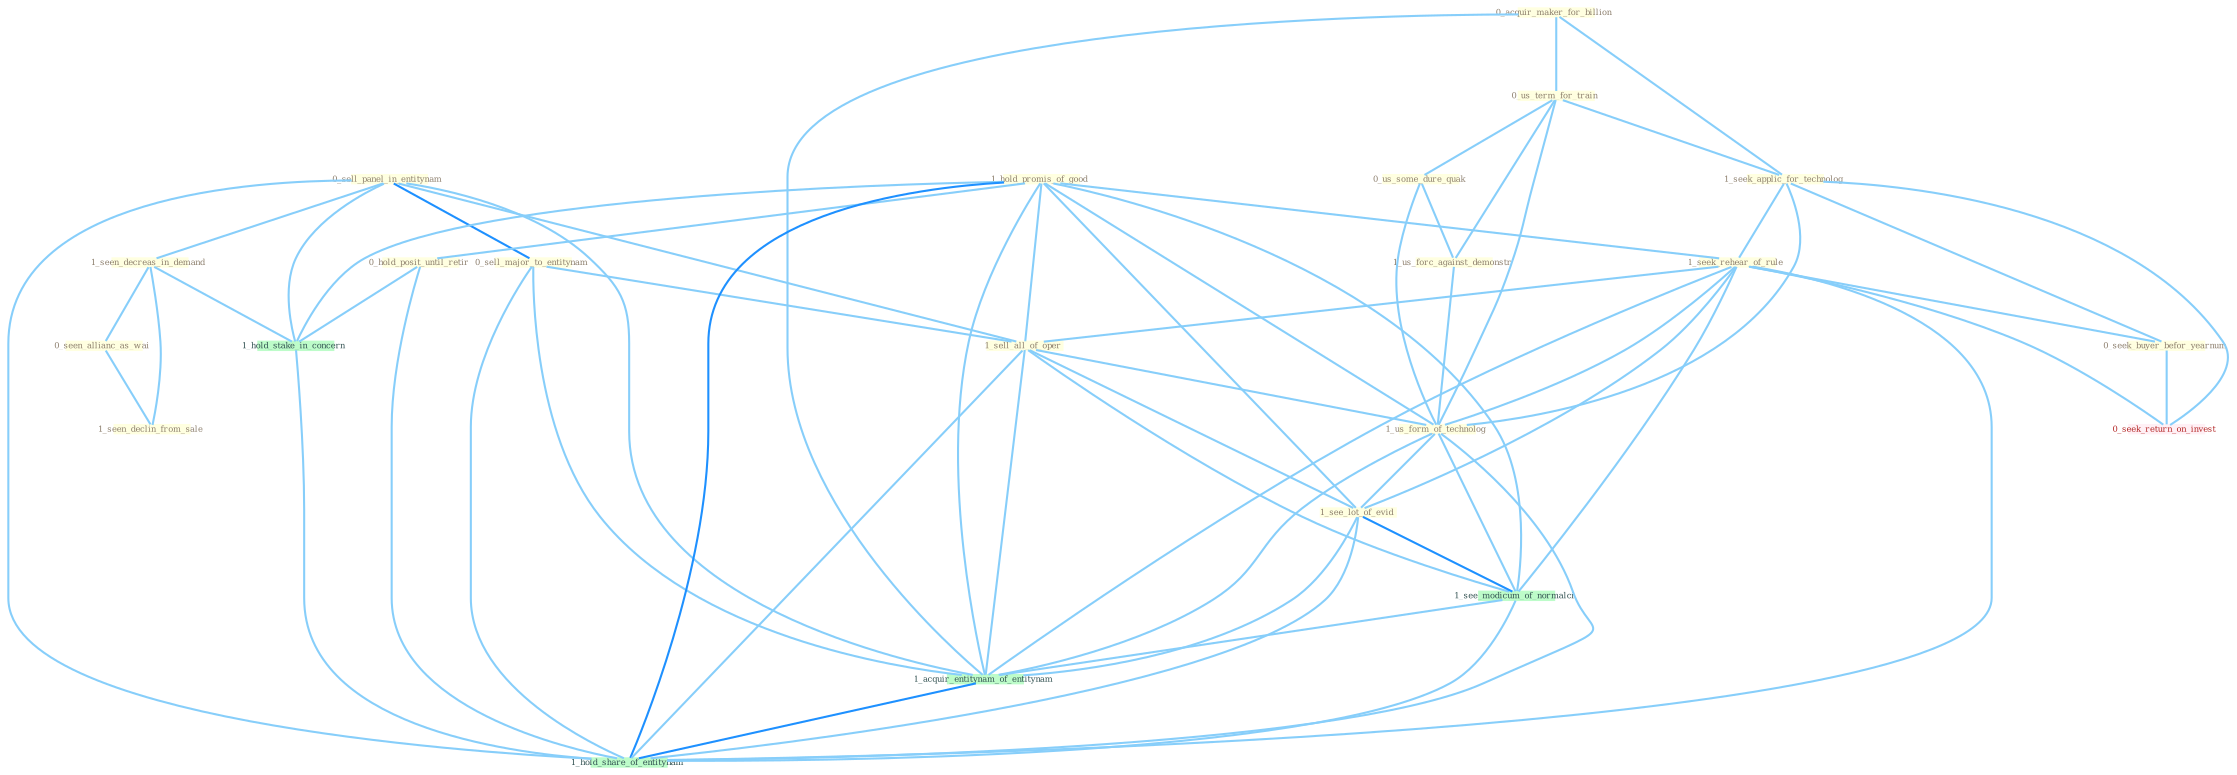 Graph G{ 
    node
    [shape=polygon,style=filled,width=.5,height=.06,color="#BDFCC9",fixedsize=true,fontsize=4,
    fontcolor="#2f4f4f"];
    {node
    [color="#ffffe0", fontcolor="#8b7d6b"] "0_sell_panel_in_entitynam " "0_sell_major_to_entitynam " "0_acquir_maker_for_billion " "0_us_term_for_train " "0_us_some_dure_quak " "1_seek_applic_for_technolog " "1_us_forc_against_demonstr " "1_hold_promis_of_good " "1_seek_rehear_of_rule " "1_sell_all_of_oper " "1_us_form_of_technolog " "0_seek_buyer_befor_yearnum " "0_hold_posit_until_retir " "1_seen_decreas_in_demand " "0_seen_allianc_as_wai " "1_seen_declin_from_sale " "1_see_lot_of_evid "}
{node [color="#fff0f5", fontcolor="#b22222"] "0_seek_return_on_invest "}
edge [color="#B0E2FF"];

	"0_sell_panel_in_entitynam " -- "0_sell_major_to_entitynam " [w="2", color="#1e90ff" , len=0.8];
	"0_sell_panel_in_entitynam " -- "1_sell_all_of_oper " [w="1", color="#87cefa" ];
	"0_sell_panel_in_entitynam " -- "1_seen_decreas_in_demand " [w="1", color="#87cefa" ];
	"0_sell_panel_in_entitynam " -- "1_hold_stake_in_concern " [w="1", color="#87cefa" ];
	"0_sell_panel_in_entitynam " -- "1_acquir_entitynam_of_entitynam " [w="1", color="#87cefa" ];
	"0_sell_panel_in_entitynam " -- "1_hold_share_of_entitynam " [w="1", color="#87cefa" ];
	"0_sell_major_to_entitynam " -- "1_sell_all_of_oper " [w="1", color="#87cefa" ];
	"0_sell_major_to_entitynam " -- "1_acquir_entitynam_of_entitynam " [w="1", color="#87cefa" ];
	"0_sell_major_to_entitynam " -- "1_hold_share_of_entitynam " [w="1", color="#87cefa" ];
	"0_acquir_maker_for_billion " -- "0_us_term_for_train " [w="1", color="#87cefa" ];
	"0_acquir_maker_for_billion " -- "1_seek_applic_for_technolog " [w="1", color="#87cefa" ];
	"0_acquir_maker_for_billion " -- "1_acquir_entitynam_of_entitynam " [w="1", color="#87cefa" ];
	"0_us_term_for_train " -- "0_us_some_dure_quak " [w="1", color="#87cefa" ];
	"0_us_term_for_train " -- "1_seek_applic_for_technolog " [w="1", color="#87cefa" ];
	"0_us_term_for_train " -- "1_us_forc_against_demonstr " [w="1", color="#87cefa" ];
	"0_us_term_for_train " -- "1_us_form_of_technolog " [w="1", color="#87cefa" ];
	"0_us_some_dure_quak " -- "1_us_forc_against_demonstr " [w="1", color="#87cefa" ];
	"0_us_some_dure_quak " -- "1_us_form_of_technolog " [w="1", color="#87cefa" ];
	"1_seek_applic_for_technolog " -- "1_seek_rehear_of_rule " [w="1", color="#87cefa" ];
	"1_seek_applic_for_technolog " -- "1_us_form_of_technolog " [w="1", color="#87cefa" ];
	"1_seek_applic_for_technolog " -- "0_seek_buyer_befor_yearnum " [w="1", color="#87cefa" ];
	"1_seek_applic_for_technolog " -- "0_seek_return_on_invest " [w="1", color="#87cefa" ];
	"1_us_forc_against_demonstr " -- "1_us_form_of_technolog " [w="1", color="#87cefa" ];
	"1_hold_promis_of_good " -- "1_seek_rehear_of_rule " [w="1", color="#87cefa" ];
	"1_hold_promis_of_good " -- "1_sell_all_of_oper " [w="1", color="#87cefa" ];
	"1_hold_promis_of_good " -- "1_us_form_of_technolog " [w="1", color="#87cefa" ];
	"1_hold_promis_of_good " -- "0_hold_posit_until_retir " [w="1", color="#87cefa" ];
	"1_hold_promis_of_good " -- "1_see_lot_of_evid " [w="1", color="#87cefa" ];
	"1_hold_promis_of_good " -- "1_hold_stake_in_concern " [w="1", color="#87cefa" ];
	"1_hold_promis_of_good " -- "1_see_modicum_of_normalci " [w="1", color="#87cefa" ];
	"1_hold_promis_of_good " -- "1_acquir_entitynam_of_entitynam " [w="1", color="#87cefa" ];
	"1_hold_promis_of_good " -- "1_hold_share_of_entitynam " [w="2", color="#1e90ff" , len=0.8];
	"1_seek_rehear_of_rule " -- "1_sell_all_of_oper " [w="1", color="#87cefa" ];
	"1_seek_rehear_of_rule " -- "1_us_form_of_technolog " [w="1", color="#87cefa" ];
	"1_seek_rehear_of_rule " -- "0_seek_buyer_befor_yearnum " [w="1", color="#87cefa" ];
	"1_seek_rehear_of_rule " -- "1_see_lot_of_evid " [w="1", color="#87cefa" ];
	"1_seek_rehear_of_rule " -- "0_seek_return_on_invest " [w="1", color="#87cefa" ];
	"1_seek_rehear_of_rule " -- "1_see_modicum_of_normalci " [w="1", color="#87cefa" ];
	"1_seek_rehear_of_rule " -- "1_acquir_entitynam_of_entitynam " [w="1", color="#87cefa" ];
	"1_seek_rehear_of_rule " -- "1_hold_share_of_entitynam " [w="1", color="#87cefa" ];
	"1_sell_all_of_oper " -- "1_us_form_of_technolog " [w="1", color="#87cefa" ];
	"1_sell_all_of_oper " -- "1_see_lot_of_evid " [w="1", color="#87cefa" ];
	"1_sell_all_of_oper " -- "1_see_modicum_of_normalci " [w="1", color="#87cefa" ];
	"1_sell_all_of_oper " -- "1_acquir_entitynam_of_entitynam " [w="1", color="#87cefa" ];
	"1_sell_all_of_oper " -- "1_hold_share_of_entitynam " [w="1", color="#87cefa" ];
	"1_us_form_of_technolog " -- "1_see_lot_of_evid " [w="1", color="#87cefa" ];
	"1_us_form_of_technolog " -- "1_see_modicum_of_normalci " [w="1", color="#87cefa" ];
	"1_us_form_of_technolog " -- "1_acquir_entitynam_of_entitynam " [w="1", color="#87cefa" ];
	"1_us_form_of_technolog " -- "1_hold_share_of_entitynam " [w="1", color="#87cefa" ];
	"0_seek_buyer_befor_yearnum " -- "0_seek_return_on_invest " [w="1", color="#87cefa" ];
	"0_hold_posit_until_retir " -- "1_hold_stake_in_concern " [w="1", color="#87cefa" ];
	"0_hold_posit_until_retir " -- "1_hold_share_of_entitynam " [w="1", color="#87cefa" ];
	"1_seen_decreas_in_demand " -- "0_seen_allianc_as_wai " [w="1", color="#87cefa" ];
	"1_seen_decreas_in_demand " -- "1_seen_declin_from_sale " [w="1", color="#87cefa" ];
	"1_seen_decreas_in_demand " -- "1_hold_stake_in_concern " [w="1", color="#87cefa" ];
	"0_seen_allianc_as_wai " -- "1_seen_declin_from_sale " [w="1", color="#87cefa" ];
	"1_see_lot_of_evid " -- "1_see_modicum_of_normalci " [w="2", color="#1e90ff" , len=0.8];
	"1_see_lot_of_evid " -- "1_acquir_entitynam_of_entitynam " [w="1", color="#87cefa" ];
	"1_see_lot_of_evid " -- "1_hold_share_of_entitynam " [w="1", color="#87cefa" ];
	"1_hold_stake_in_concern " -- "1_hold_share_of_entitynam " [w="1", color="#87cefa" ];
	"1_see_modicum_of_normalci " -- "1_acquir_entitynam_of_entitynam " [w="1", color="#87cefa" ];
	"1_see_modicum_of_normalci " -- "1_hold_share_of_entitynam " [w="1", color="#87cefa" ];
	"1_acquir_entitynam_of_entitynam " -- "1_hold_share_of_entitynam " [w="2", color="#1e90ff" , len=0.8];
}